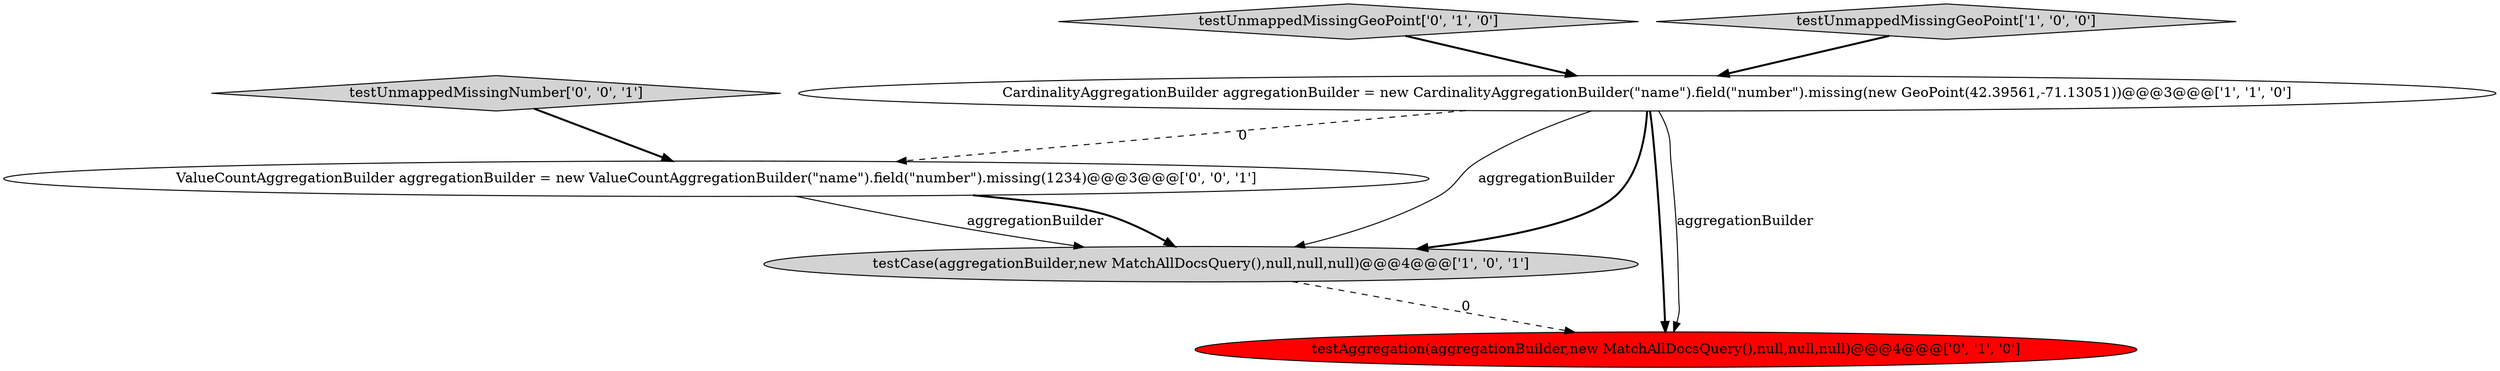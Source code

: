 digraph {
3 [style = filled, label = "testUnmappedMissingGeoPoint['0', '1', '0']", fillcolor = lightgray, shape = diamond image = "AAA0AAABBB2BBB"];
0 [style = filled, label = "testCase(aggregationBuilder,new MatchAllDocsQuery(),null,null,null)@@@4@@@['1', '0', '1']", fillcolor = lightgray, shape = ellipse image = "AAA0AAABBB1BBB"];
1 [style = filled, label = "testUnmappedMissingGeoPoint['1', '0', '0']", fillcolor = lightgray, shape = diamond image = "AAA0AAABBB1BBB"];
5 [style = filled, label = "testUnmappedMissingNumber['0', '0', '1']", fillcolor = lightgray, shape = diamond image = "AAA0AAABBB3BBB"];
6 [style = filled, label = "ValueCountAggregationBuilder aggregationBuilder = new ValueCountAggregationBuilder(\"name\").field(\"number\").missing(1234)@@@3@@@['0', '0', '1']", fillcolor = white, shape = ellipse image = "AAA0AAABBB3BBB"];
4 [style = filled, label = "testAggregation(aggregationBuilder,new MatchAllDocsQuery(),null,null,null)@@@4@@@['0', '1', '0']", fillcolor = red, shape = ellipse image = "AAA1AAABBB2BBB"];
2 [style = filled, label = "CardinalityAggregationBuilder aggregationBuilder = new CardinalityAggregationBuilder(\"name\").field(\"number\").missing(new GeoPoint(42.39561,-71.13051))@@@3@@@['1', '1', '0']", fillcolor = white, shape = ellipse image = "AAA0AAABBB1BBB"];
6->0 [style = solid, label="aggregationBuilder"];
2->0 [style = solid, label="aggregationBuilder"];
1->2 [style = bold, label=""];
2->0 [style = bold, label=""];
6->0 [style = bold, label=""];
0->4 [style = dashed, label="0"];
5->6 [style = bold, label=""];
3->2 [style = bold, label=""];
2->4 [style = bold, label=""];
2->4 [style = solid, label="aggregationBuilder"];
2->6 [style = dashed, label="0"];
}

